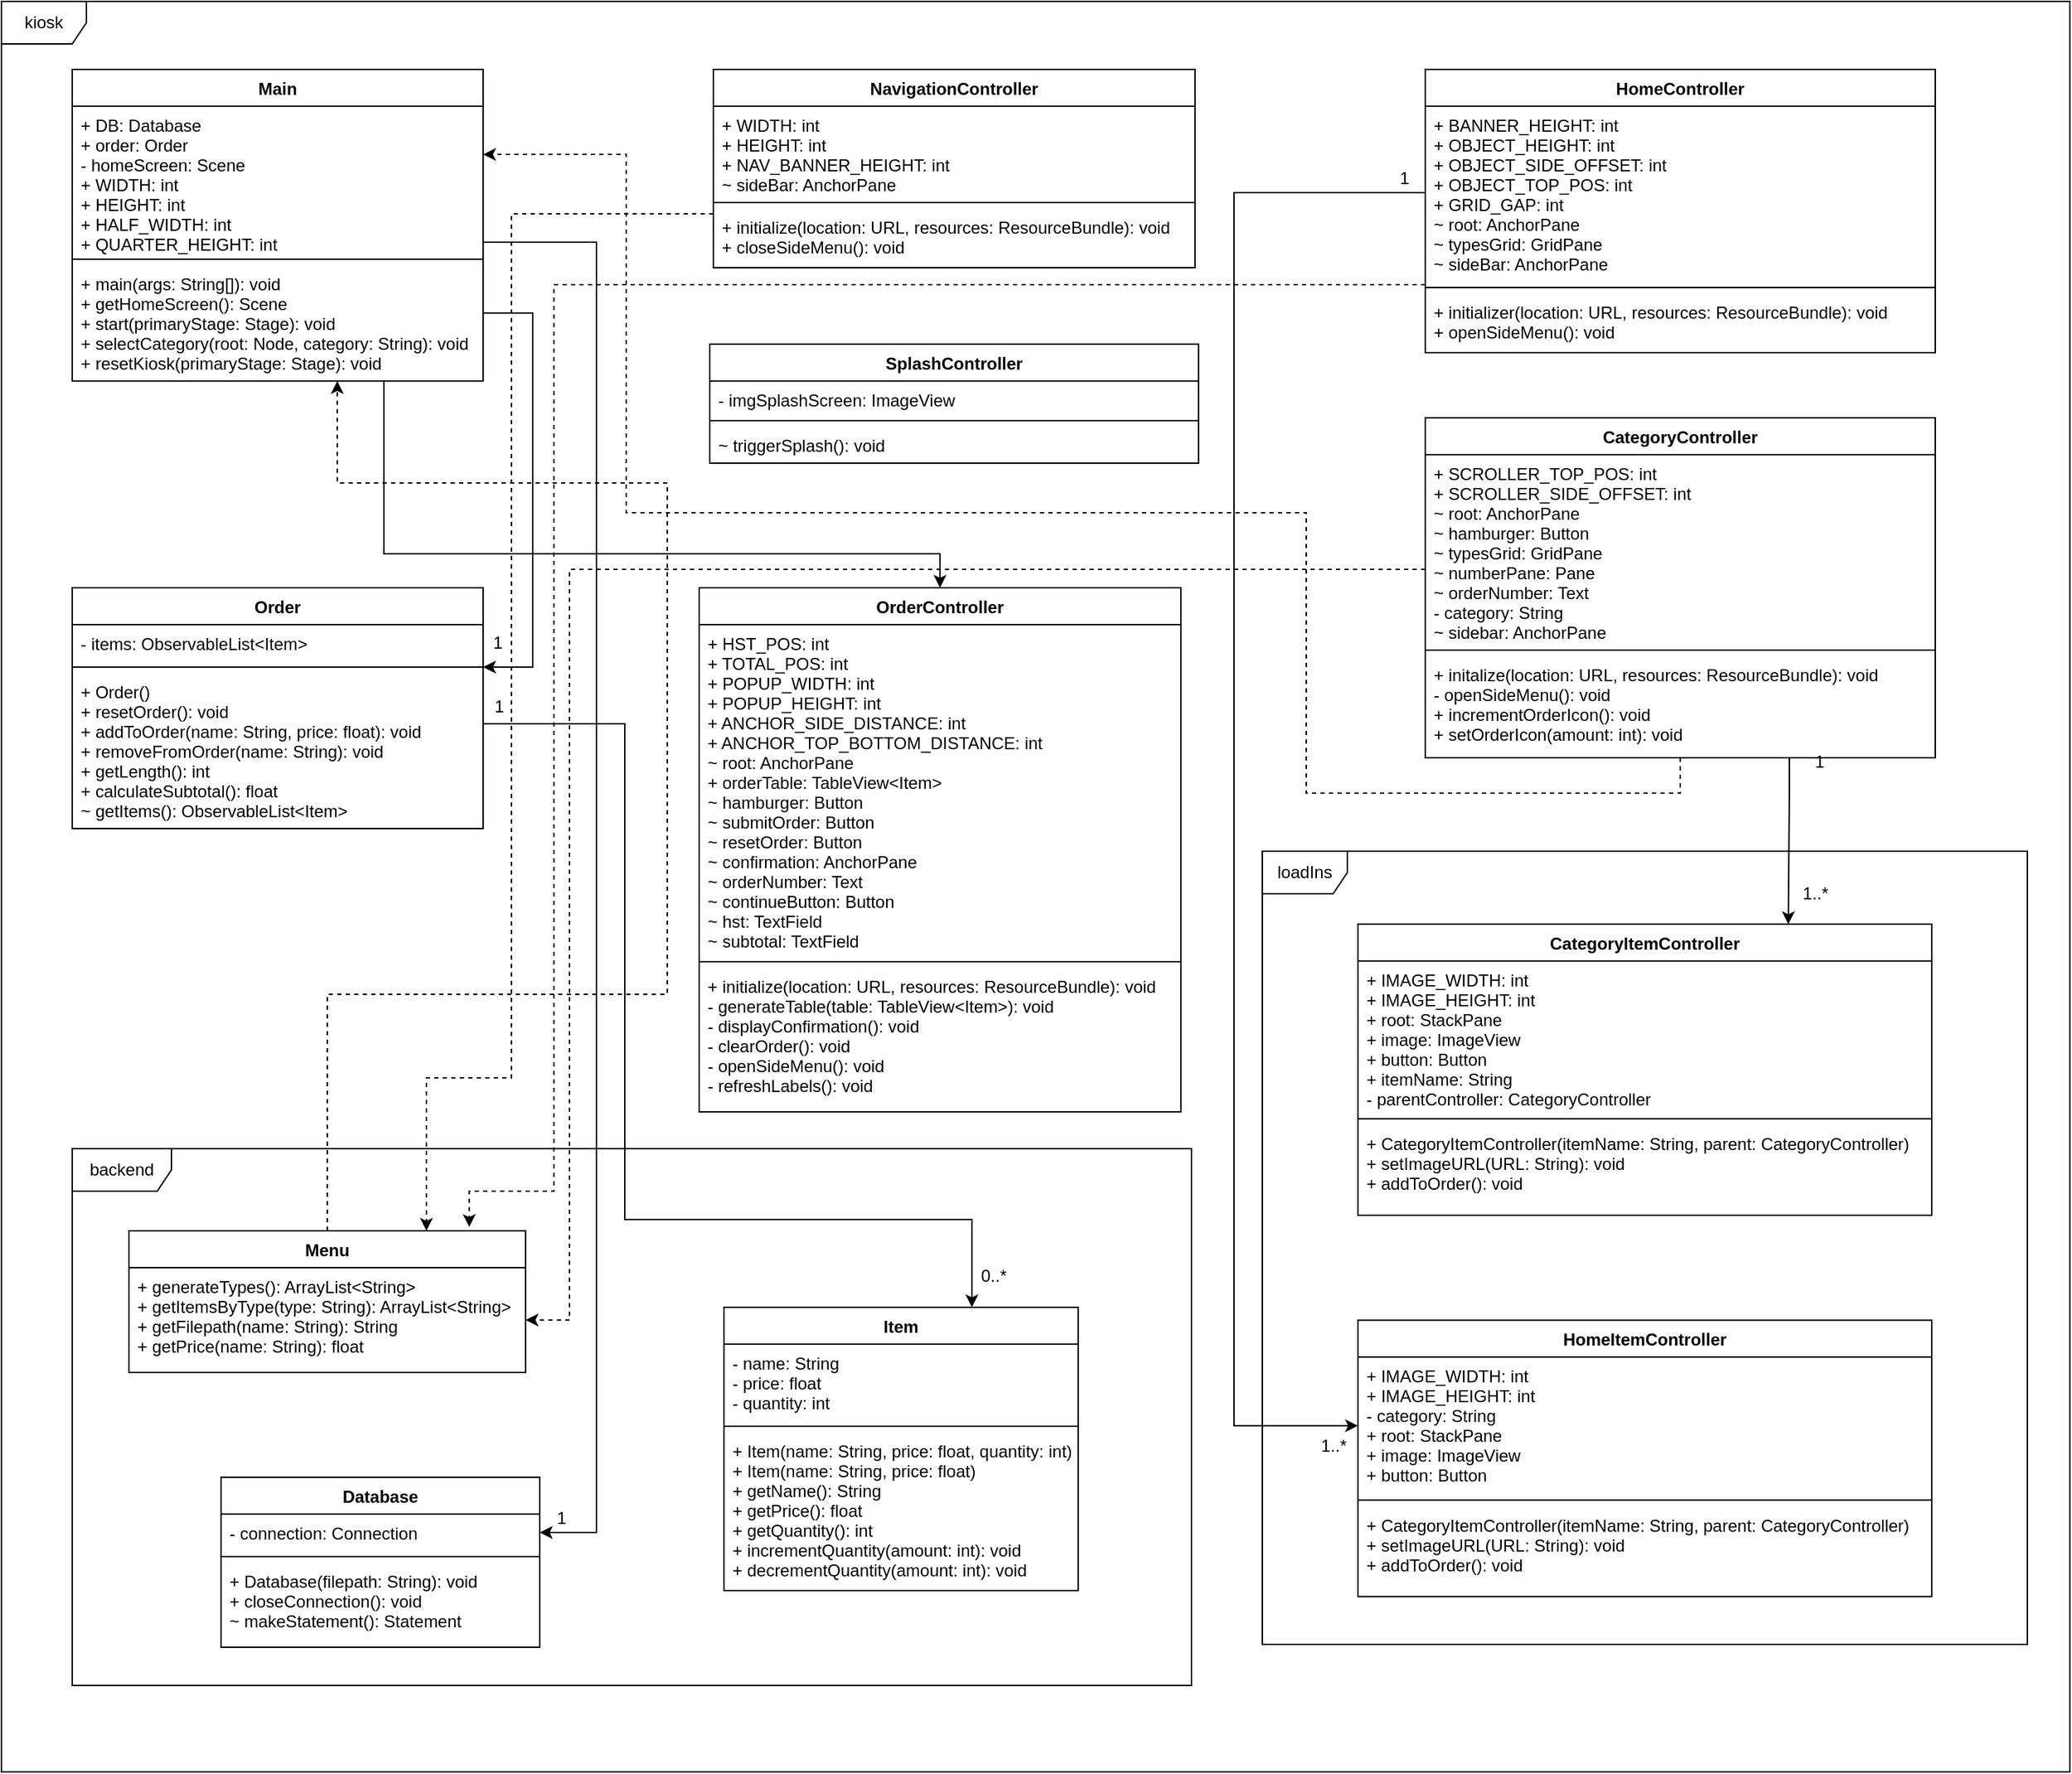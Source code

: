 <mxfile version="10.6.0" type="device"><diagram id="qwvhTTON4T_d4LSF5MGb" name="Page-1"><mxGraphModel dx="2734" dy="1509" grid="1" gridSize="10" guides="1" tooltips="1" connect="1" arrows="1" fold="1" page="0" pageScale="1" pageWidth="850" pageHeight="1100" background="none" math="0" shadow="0"><root><mxCell id="0"/><mxCell id="1" parent="0"/><mxCell id="A6yxp1wnmVmCDn7VSawz-4" value="loadIns&lt;br&gt;" style="shape=umlFrame;whiteSpace=wrap;html=1;" parent="1" vertex="1"><mxGeometry x="240" y="410" width="540" height="560" as="geometry"/></mxCell><mxCell id="ZzPs1nsgFIQ8ZimxEOpM-21" value="&lt;div&gt;backend&lt;/div&gt;" style="shape=umlFrame;whiteSpace=wrap;html=1;width=70;height=30;" parent="1" vertex="1"><mxGeometry x="-600" y="620" width="790" height="379" as="geometry"/></mxCell><mxCell id="A6yxp1wnmVmCDn7VSawz-7" value="kiosk&lt;br&gt;" style="shape=umlFrame;whiteSpace=wrap;html=1;" parent="1" vertex="1"><mxGeometry x="-650" y="-190" width="1460" height="1250" as="geometry"/></mxCell><mxCell id="ZzPs1nsgFIQ8ZimxEOpM-1" value="Main" style="swimlane;fontStyle=1;align=center;verticalAlign=top;childLayout=stackLayout;horizontal=1;startSize=26;horizontalStack=0;resizeParent=1;resizeParentMax=0;resizeLast=0;collapsible=1;marginBottom=0;" parent="1" vertex="1"><mxGeometry x="-600" y="-142" width="290" height="220" as="geometry"/></mxCell><mxCell id="ZzPs1nsgFIQ8ZimxEOpM-2" value="+ DB: Database&#xA;+ order: Order&#xA;- homeScreen: Scene&#xA;+ WIDTH: int&#xA;+ HEIGHT: int&#xA;+ HALF_WIDTH: int&#xA;+ QUARTER_HEIGHT: int" style="text;strokeColor=none;fillColor=none;align=left;verticalAlign=top;spacingLeft=4;spacingRight=4;overflow=hidden;rotatable=0;points=[[0,0.5],[1,0.5]];portConstraint=eastwest;" parent="ZzPs1nsgFIQ8ZimxEOpM-1" vertex="1"><mxGeometry y="26" width="290" height="104" as="geometry"/></mxCell><mxCell id="ZzPs1nsgFIQ8ZimxEOpM-3" value="" style="line;strokeWidth=1;fillColor=none;align=left;verticalAlign=middle;spacingTop=-1;spacingLeft=3;spacingRight=3;rotatable=0;labelPosition=right;points=[];portConstraint=eastwest;" parent="ZzPs1nsgFIQ8ZimxEOpM-1" vertex="1"><mxGeometry y="130" width="290" height="8" as="geometry"/></mxCell><mxCell id="ZzPs1nsgFIQ8ZimxEOpM-4" value="+ main(args: String[]): void&#xA;+ getHomeScreen(): Scene&#xA;+ start(primaryStage: Stage): void&#xA;+ selectCategory(root: Node, category: String): void&#xA;+ resetKiosk(primaryStage: Stage): void&#xA;" style="text;strokeColor=none;fillColor=none;align=left;verticalAlign=top;spacingLeft=4;spacingRight=4;overflow=hidden;rotatable=0;points=[[0,0.5],[1,0.5]];portConstraint=eastwest;" parent="ZzPs1nsgFIQ8ZimxEOpM-1" vertex="1"><mxGeometry y="138" width="290" height="82" as="geometry"/></mxCell><mxCell id="xclhJNEWkcABqcdzr_-W-16" style="edgeStyle=orthogonalEdgeStyle;rounded=0;orthogonalLoop=1;jettySize=auto;html=1;entryX=1;entryY=0.5;entryDx=0;entryDy=0;dashed=1;" edge="1" parent="1" source="aOeA-yleGoHF5wguNIq9-2" target="ZzPs1nsgFIQ8ZimxEOpM-18"><mxGeometry relative="1" as="geometry"><mxPoint x="-302.714" y="738.095" as="targetPoint"/><mxPoint x="278" y="280" as="sourcePoint"/><Array as="points"><mxPoint x="-249" y="211"/><mxPoint x="-249" y="741"/></Array></mxGeometry></mxCell><mxCell id="xclhJNEWkcABqcdzr_-W-17" style="edgeStyle=orthogonalEdgeStyle;rounded=0;orthogonalLoop=1;jettySize=auto;html=1;entryX=1;entryY=0.327;entryDx=0;entryDy=0;entryPerimeter=0;dashed=1;" edge="1" parent="1" source="aOeA-yleGoHF5wguNIq9-1" target="ZzPs1nsgFIQ8ZimxEOpM-2"><mxGeometry relative="1" as="geometry"><Array as="points"><mxPoint x="535" y="369"/><mxPoint x="271" y="369"/><mxPoint x="271" y="171"/><mxPoint x="-209" y="171"/><mxPoint x="-209" y="-82"/></Array></mxGeometry></mxCell><mxCell id="xclhJNEWkcABqcdzr_-W-20" style="edgeStyle=orthogonalEdgeStyle;rounded=0;orthogonalLoop=1;jettySize=auto;html=1;entryX=0.75;entryY=0;entryDx=0;entryDy=0;" edge="1" parent="1" source="aOeA-yleGoHF5wguNIq9-1" target="ZzPs1nsgFIQ8ZimxEOpM-22"><mxGeometry relative="1" as="geometry"><Array as="points"><mxPoint x="612" y="370"/><mxPoint x="612" y="370"/></Array></mxGeometry></mxCell><mxCell id="xclhJNEWkcABqcdzr_-W-21" value="1..*" style="text;html=1;resizable=0;points=[];align=center;verticalAlign=middle;labelBackgroundColor=#ffffff;" vertex="1" connectable="0" parent="xclhJNEWkcABqcdzr_-W-20"><mxGeometry x="0.659" y="1" relative="1" as="geometry"><mxPoint x="17.5" y="-1.5" as="offset"/></mxGeometry></mxCell><mxCell id="xclhJNEWkcABqcdzr_-W-22" value="1" style="text;html=1;resizable=0;points=[];align=center;verticalAlign=middle;labelBackgroundColor=#ffffff;" vertex="1" connectable="0" parent="xclhJNEWkcABqcdzr_-W-20"><mxGeometry x="-0.557" y="-13" relative="1" as="geometry"><mxPoint x="21" y="-10" as="offset"/></mxGeometry></mxCell><mxCell id="aOeA-yleGoHF5wguNIq9-1" value="CategoryController" style="swimlane;fontStyle=1;align=center;verticalAlign=top;childLayout=stackLayout;horizontal=1;startSize=26;horizontalStack=0;resizeParent=1;resizeParentMax=0;resizeLast=0;collapsible=1;marginBottom=0;" parent="1" vertex="1"><mxGeometry x="355" y="104" width="360" height="240" as="geometry"/></mxCell><mxCell id="aOeA-yleGoHF5wguNIq9-2" value="+ SCROLLER_TOP_POS: int&#xA;+ SCROLLER_SIDE_OFFSET: int&#xA;~ root: AnchorPane&#xA;~ hamburger: Button&#xA;~ typesGrid: GridPane&#xA;~ numberPane: Pane&#xA;~ orderNumber: Text&#xA;- category: String&#xA;~ sidebar: AnchorPane&#xA;" style="text;strokeColor=none;fillColor=none;align=left;verticalAlign=top;spacingLeft=4;spacingRight=4;overflow=hidden;rotatable=0;points=[[0,0.5],[1,0.5]];portConstraint=eastwest;" parent="aOeA-yleGoHF5wguNIq9-1" vertex="1"><mxGeometry y="26" width="360" height="134" as="geometry"/></mxCell><mxCell id="aOeA-yleGoHF5wguNIq9-3" value="" style="line;strokeWidth=1;fillColor=none;align=left;verticalAlign=middle;spacingTop=-1;spacingLeft=3;spacingRight=3;rotatable=0;labelPosition=right;points=[];portConstraint=eastwest;" parent="aOeA-yleGoHF5wguNIq9-1" vertex="1"><mxGeometry y="160" width="360" height="8" as="geometry"/></mxCell><mxCell id="aOeA-yleGoHF5wguNIq9-4" value="+ initalize(location: URL, resources: ResourceBundle): void&#xA;- openSideMenu(): void&#xA;+ incrementOrderIcon(): void&#xA;+ setOrderIcon(amount: int): void&#xA;" style="text;strokeColor=none;fillColor=none;align=left;verticalAlign=top;spacingLeft=4;spacingRight=4;overflow=hidden;rotatable=0;points=[[0,0.5],[1,0.5]];portConstraint=eastwest;" parent="aOeA-yleGoHF5wguNIq9-1" vertex="1"><mxGeometry y="168" width="360" height="72" as="geometry"/></mxCell><mxCell id="xclhJNEWkcABqcdzr_-W-18" style="edgeStyle=orthogonalEdgeStyle;rounded=0;orthogonalLoop=1;jettySize=auto;html=1;dashed=1;entryX=0.858;entryY=-0.027;entryDx=0;entryDy=0;entryPerimeter=0;" edge="1" parent="1" source="aOeA-yleGoHF5wguNIq9-5" target="ZzPs1nsgFIQ8ZimxEOpM-17"><mxGeometry relative="1" as="geometry"><Array as="points"><mxPoint x="-260" y="10"/><mxPoint x="-260" y="650"/><mxPoint x="-320" y="650"/></Array></mxGeometry></mxCell><mxCell id="aOeA-yleGoHF5wguNIq9-5" value="HomeController" style="swimlane;fontStyle=1;align=center;verticalAlign=top;childLayout=stackLayout;horizontal=1;startSize=26;horizontalStack=0;resizeParent=1;resizeParentMax=0;resizeLast=0;collapsible=1;marginBottom=0;" parent="1" vertex="1"><mxGeometry x="355" y="-142" width="360" height="200" as="geometry"/></mxCell><mxCell id="aOeA-yleGoHF5wguNIq9-6" value="+ BANNER_HEIGHT: int&#xA;+ OBJECT_HEIGHT: int&#xA;+ OBJECT_SIDE_OFFSET: int&#xA;+ OBJECT_TOP_POS: int&#xA;+ GRID_GAP: int&#xA;~ root: AnchorPane&#xA;~ typesGrid: GridPane&#xA;~ sideBar: AnchorPane" style="text;strokeColor=none;fillColor=none;align=left;verticalAlign=top;spacingLeft=4;spacingRight=4;overflow=hidden;rotatable=0;points=[[0,0.5],[1,0.5]];portConstraint=eastwest;" parent="aOeA-yleGoHF5wguNIq9-5" vertex="1"><mxGeometry y="26" width="360" height="124" as="geometry"/></mxCell><mxCell id="aOeA-yleGoHF5wguNIq9-7" value="" style="line;strokeWidth=1;fillColor=none;align=left;verticalAlign=middle;spacingTop=-1;spacingLeft=3;spacingRight=3;rotatable=0;labelPosition=right;points=[];portConstraint=eastwest;" parent="aOeA-yleGoHF5wguNIq9-5" vertex="1"><mxGeometry y="150" width="360" height="8" as="geometry"/></mxCell><mxCell id="aOeA-yleGoHF5wguNIq9-8" value="+ initializer(location: URL, resources: ResourceBundle): void&#xA;+ openSideMenu(): void&#xA;" style="text;strokeColor=none;fillColor=none;align=left;verticalAlign=top;spacingLeft=4;spacingRight=4;overflow=hidden;rotatable=0;points=[[0,0.5],[1,0.5]];portConstraint=eastwest;" parent="aOeA-yleGoHF5wguNIq9-5" vertex="1"><mxGeometry y="158" width="360" height="42" as="geometry"/></mxCell><mxCell id="xclhJNEWkcABqcdzr_-W-19" style="edgeStyle=orthogonalEdgeStyle;rounded=0;orthogonalLoop=1;jettySize=auto;html=1;entryX=0.75;entryY=0;entryDx=0;entryDy=0;dashed=1;" edge="1" parent="1" source="aOeA-yleGoHF5wguNIq9-14" target="ZzPs1nsgFIQ8ZimxEOpM-17"><mxGeometry relative="1" as="geometry"><Array as="points"><mxPoint x="-290" y="-40"/><mxPoint x="-290" y="570"/><mxPoint x="-350" y="570"/></Array></mxGeometry></mxCell><mxCell id="aOeA-yleGoHF5wguNIq9-14" value="NavigationController" style="swimlane;fontStyle=1;align=center;verticalAlign=top;childLayout=stackLayout;horizontal=1;startSize=26;horizontalStack=0;resizeParent=1;resizeParentMax=0;resizeLast=0;collapsible=1;marginBottom=0;" parent="1" vertex="1"><mxGeometry x="-147.5" y="-142" width="340" height="140" as="geometry"/></mxCell><mxCell id="aOeA-yleGoHF5wguNIq9-15" value="+ WIDTH: int&#xA;+ HEIGHT: int&#xA;+ NAV_BANNER_HEIGHT: int&#xA;~ sideBar: AnchorPane" style="text;strokeColor=none;fillColor=none;align=left;verticalAlign=top;spacingLeft=4;spacingRight=4;overflow=hidden;rotatable=0;points=[[0,0.5],[1,0.5]];portConstraint=eastwest;" parent="aOeA-yleGoHF5wguNIq9-14" vertex="1"><mxGeometry y="26" width="340" height="64" as="geometry"/></mxCell><mxCell id="aOeA-yleGoHF5wguNIq9-16" value="" style="line;strokeWidth=1;fillColor=none;align=left;verticalAlign=middle;spacingTop=-1;spacingLeft=3;spacingRight=3;rotatable=0;labelPosition=right;points=[];portConstraint=eastwest;" parent="aOeA-yleGoHF5wguNIq9-14" vertex="1"><mxGeometry y="90" width="340" height="8" as="geometry"/></mxCell><mxCell id="aOeA-yleGoHF5wguNIq9-17" value="+ initialize(location: URL, resources: ResourceBundle): void&#xA;+ closeSideMenu(): void" style="text;strokeColor=none;fillColor=none;align=left;verticalAlign=top;spacingLeft=4;spacingRight=4;overflow=hidden;rotatable=0;points=[[0,0.5],[1,0.5]];portConstraint=eastwest;" parent="aOeA-yleGoHF5wguNIq9-14" vertex="1"><mxGeometry y="98" width="340" height="42" as="geometry"/></mxCell><mxCell id="xclhJNEWkcABqcdzr_-W-11" style="edgeStyle=orthogonalEdgeStyle;rounded=0;orthogonalLoop=1;jettySize=auto;html=1;" edge="1" parent="1" source="aOeA-yleGoHF5wguNIq9-18" target="ZzPs1nsgFIQ8ZimxEOpM-9"><mxGeometry relative="1" as="geometry"><Array as="points"><mxPoint x="-210" y="320"/><mxPoint x="-210" y="670"/><mxPoint x="35" y="670"/></Array></mxGeometry></mxCell><mxCell id="xclhJNEWkcABqcdzr_-W-12" value="&lt;div&gt;0..*&lt;/div&gt;" style="text;html=1;resizable=0;points=[];align=center;verticalAlign=middle;labelBackgroundColor=#ffffff;" vertex="1" connectable="0" parent="xclhJNEWkcABqcdzr_-W-11"><mxGeometry x="0.762" y="-3" relative="1" as="geometry"><mxPoint x="43" y="37" as="offset"/></mxGeometry></mxCell><mxCell id="xclhJNEWkcABqcdzr_-W-13" value="&lt;div&gt;1&lt;/div&gt;" style="text;html=1;resizable=0;points=[];align=center;verticalAlign=middle;labelBackgroundColor=#ffffff;" vertex="1" connectable="0" parent="xclhJNEWkcABqcdzr_-W-11"><mxGeometry x="-0.916" relative="1" as="geometry"><mxPoint x="-21.5" y="-12" as="offset"/></mxGeometry></mxCell><mxCell id="aOeA-yleGoHF5wguNIq9-18" value="Order" style="swimlane;fontStyle=1;align=center;verticalAlign=top;childLayout=stackLayout;horizontal=1;startSize=26;horizontalStack=0;resizeParent=1;resizeParentMax=0;resizeLast=0;collapsible=1;marginBottom=0;" parent="1" vertex="1"><mxGeometry x="-600" y="224" width="290" height="170" as="geometry"/></mxCell><mxCell id="aOeA-yleGoHF5wguNIq9-19" value="- items: ObservableList&lt;Item&gt;" style="text;strokeColor=none;fillColor=none;align=left;verticalAlign=top;spacingLeft=4;spacingRight=4;overflow=hidden;rotatable=0;points=[[0,0.5],[1,0.5]];portConstraint=eastwest;" parent="aOeA-yleGoHF5wguNIq9-18" vertex="1"><mxGeometry y="26" width="290" height="26" as="geometry"/></mxCell><mxCell id="aOeA-yleGoHF5wguNIq9-20" value="" style="line;strokeWidth=1;fillColor=none;align=left;verticalAlign=middle;spacingTop=-1;spacingLeft=3;spacingRight=3;rotatable=0;labelPosition=right;points=[];portConstraint=eastwest;" parent="aOeA-yleGoHF5wguNIq9-18" vertex="1"><mxGeometry y="52" width="290" height="8" as="geometry"/></mxCell><mxCell id="aOeA-yleGoHF5wguNIq9-21" value="+ Order()&#xA;+ resetOrder(): void&#xA;+ addToOrder(name: String, price: float): void&#xA;+ removeFromOrder(name: String): void&#xA;+ getLength(): int&#xA;+ calculateSubtotal(): float&#xA;~ getItems(): ObservableList&lt;Item&gt;" style="text;strokeColor=none;fillColor=none;align=left;verticalAlign=top;spacingLeft=4;spacingRight=4;overflow=hidden;rotatable=0;points=[[0,0.5],[1,0.5]];portConstraint=eastwest;" parent="aOeA-yleGoHF5wguNIq9-18" vertex="1"><mxGeometry y="60" width="290" height="110" as="geometry"/></mxCell><mxCell id="aOeA-yleGoHF5wguNIq9-22" value="OrderController" style="swimlane;fontStyle=1;align=center;verticalAlign=top;childLayout=stackLayout;horizontal=1;startSize=26;horizontalStack=0;resizeParent=1;resizeParentMax=0;resizeLast=0;collapsible=1;marginBottom=0;" parent="1" vertex="1"><mxGeometry x="-157.5" y="224" width="340" height="370" as="geometry"/></mxCell><mxCell id="aOeA-yleGoHF5wguNIq9-23" value="+ HST_POS: int&#xA;+ TOTAL_POS: int&#xA;+ POPUP_WIDTH: int&#xA;+ POPUP_HEIGHT: int&#xA;+ ANCHOR_SIDE_DISTANCE: int&#xA;+ ANCHOR_TOP_BOTTOM_DISTANCE: int&#xA;~ root: AnchorPane&#xA;+ orderTable: TableView&lt;Item&gt;&#xA;~ hamburger: Button&#xA;~ submitOrder: Button&#xA;~ resetOrder: Button&#xA;~ confirmation: AnchorPane&#xA;~ orderNumber: Text&#xA;~ continueButton: Button&#xA;~ hst: TextField&#xA;~ subtotal: TextField&#xA;&#xA;" style="text;strokeColor=none;fillColor=none;align=left;verticalAlign=top;spacingLeft=4;spacingRight=4;overflow=hidden;rotatable=0;points=[[0,0.5],[1,0.5]];portConstraint=eastwest;" parent="aOeA-yleGoHF5wguNIq9-22" vertex="1"><mxGeometry y="26" width="340" height="234" as="geometry"/></mxCell><mxCell id="aOeA-yleGoHF5wguNIq9-24" value="" style="line;strokeWidth=1;fillColor=none;align=left;verticalAlign=middle;spacingTop=-1;spacingLeft=3;spacingRight=3;rotatable=0;labelPosition=right;points=[];portConstraint=eastwest;" parent="aOeA-yleGoHF5wguNIq9-22" vertex="1"><mxGeometry y="260" width="340" height="8" as="geometry"/></mxCell><mxCell id="aOeA-yleGoHF5wguNIq9-25" value="+ initialize(location: URL, resources: ResourceBundle): void&#xA;- generateTable(table: TableView&lt;Item&gt;): void&#xA;- displayConfirmation(): void&#xA;- clearOrder(): void&#xA;- openSideMenu(): void&#xA;- refreshLabels(): void&#xA;" style="text;strokeColor=none;fillColor=none;align=left;verticalAlign=top;spacingLeft=4;spacingRight=4;overflow=hidden;rotatable=0;points=[[0,0.5],[1,0.5]];portConstraint=eastwest;" parent="aOeA-yleGoHF5wguNIq9-22" vertex="1"><mxGeometry y="268" width="340" height="102" as="geometry"/></mxCell><mxCell id="aOeA-yleGoHF5wguNIq9-26" value="SplashController" style="swimlane;fontStyle=1;align=center;verticalAlign=top;childLayout=stackLayout;horizontal=1;startSize=26;horizontalStack=0;resizeParent=1;resizeParentMax=0;resizeLast=0;collapsible=1;marginBottom=0;" parent="1" vertex="1"><mxGeometry x="-150" y="52" width="345" height="84" as="geometry"/></mxCell><mxCell id="aOeA-yleGoHF5wguNIq9-27" value="- imgSplashScreen: ImageView&#xA;" style="text;strokeColor=none;fillColor=none;align=left;verticalAlign=top;spacingLeft=4;spacingRight=4;overflow=hidden;rotatable=0;points=[[0,0.5],[1,0.5]];portConstraint=eastwest;" parent="aOeA-yleGoHF5wguNIq9-26" vertex="1"><mxGeometry y="26" width="345" height="24" as="geometry"/></mxCell><mxCell id="aOeA-yleGoHF5wguNIq9-28" value="" style="line;strokeWidth=1;fillColor=none;align=left;verticalAlign=middle;spacingTop=-1;spacingLeft=3;spacingRight=3;rotatable=0;labelPosition=right;points=[];portConstraint=eastwest;" parent="aOeA-yleGoHF5wguNIq9-26" vertex="1"><mxGeometry y="50" width="345" height="8" as="geometry"/></mxCell><mxCell id="aOeA-yleGoHF5wguNIq9-29" value="~ triggerSplash(): void" style="text;strokeColor=none;fillColor=none;align=left;verticalAlign=top;spacingLeft=4;spacingRight=4;overflow=hidden;rotatable=0;points=[[0,0.5],[1,0.5]];portConstraint=eastwest;" parent="aOeA-yleGoHF5wguNIq9-26" vertex="1"><mxGeometry y="58" width="345" height="26" as="geometry"/></mxCell><mxCell id="xclhJNEWkcABqcdzr_-W-5" style="edgeStyle=orthogonalEdgeStyle;rounded=0;orthogonalLoop=1;jettySize=auto;html=1;entryX=1;entryY=0.5;entryDx=0;entryDy=0;" edge="1" parent="1" source="ZzPs1nsgFIQ8ZimxEOpM-2" target="ZzPs1nsgFIQ8ZimxEOpM-6"><mxGeometry relative="1" as="geometry"><Array as="points"><mxPoint x="-230" y="-20"/><mxPoint x="-230" y="891"/></Array></mxGeometry></mxCell><mxCell id="xclhJNEWkcABqcdzr_-W-15" value="1" style="text;html=1;resizable=0;points=[];align=center;verticalAlign=middle;labelBackgroundColor=#ffffff;" vertex="1" connectable="0" parent="xclhJNEWkcABqcdzr_-W-5"><mxGeometry x="0.973" relative="1" as="geometry"><mxPoint x="1" y="-10" as="offset"/></mxGeometry></mxCell><mxCell id="xclhJNEWkcABqcdzr_-W-8" style="edgeStyle=orthogonalEdgeStyle;rounded=0;orthogonalLoop=1;jettySize=auto;html=1;" edge="1" parent="1" source="ZzPs1nsgFIQ8ZimxEOpM-4" target="aOeA-yleGoHF5wguNIq9-18"><mxGeometry relative="1" as="geometry"><Array as="points"><mxPoint x="-275" y="30"/><mxPoint x="-275" y="280"/></Array></mxGeometry></mxCell><mxCell id="xclhJNEWkcABqcdzr_-W-14" value="1" style="text;html=1;resizable=0;points=[];align=center;verticalAlign=middle;labelBackgroundColor=#ffffff;" vertex="1" connectable="0" parent="xclhJNEWkcABqcdzr_-W-8"><mxGeometry x="0.685" relative="1" as="geometry"><mxPoint x="-25.5" y="-1.5" as="offset"/></mxGeometry></mxCell><mxCell id="xclhJNEWkcABqcdzr_-W-9" style="edgeStyle=orthogonalEdgeStyle;rounded=0;orthogonalLoop=1;jettySize=auto;html=1;entryX=0.5;entryY=0;entryDx=0;entryDy=0;" edge="1" parent="1" source="ZzPs1nsgFIQ8ZimxEOpM-4" target="aOeA-yleGoHF5wguNIq9-22"><mxGeometry relative="1" as="geometry"><Array as="points"><mxPoint x="-380" y="200"/><mxPoint x="13" y="200"/></Array></mxGeometry></mxCell><mxCell id="xclhJNEWkcABqcdzr_-W-10" style="edgeStyle=orthogonalEdgeStyle;rounded=0;orthogonalLoop=1;jettySize=auto;html=1;entryX=0.645;entryY=1;entryDx=0;entryDy=0;entryPerimeter=0;dashed=1;" edge="1" parent="1" source="ZzPs1nsgFIQ8ZimxEOpM-17" target="ZzPs1nsgFIQ8ZimxEOpM-4"><mxGeometry relative="1" as="geometry"><Array as="points"><mxPoint x="-420" y="511"/><mxPoint x="-180" y="511"/><mxPoint x="-180" y="150"/><mxPoint x="-413" y="150"/></Array></mxGeometry></mxCell><mxCell id="ZzPs1nsgFIQ8ZimxEOpM-5" value="Database" style="swimlane;fontStyle=1;align=center;verticalAlign=top;childLayout=stackLayout;horizontal=1;startSize=26;horizontalStack=0;resizeParent=1;resizeParentMax=0;resizeLast=0;collapsible=1;marginBottom=0;" parent="1" vertex="1"><mxGeometry x="-495" y="852" width="225" height="120" as="geometry"/></mxCell><mxCell id="ZzPs1nsgFIQ8ZimxEOpM-6" value="- connection: Connection" style="text;strokeColor=none;fillColor=none;align=left;verticalAlign=top;spacingLeft=4;spacingRight=4;overflow=hidden;rotatable=0;points=[[0,0.5],[1,0.5]];portConstraint=eastwest;" parent="ZzPs1nsgFIQ8ZimxEOpM-5" vertex="1"><mxGeometry y="26" width="225" height="26" as="geometry"/></mxCell><mxCell id="ZzPs1nsgFIQ8ZimxEOpM-7" value="" style="line;strokeWidth=1;fillColor=none;align=left;verticalAlign=middle;spacingTop=-1;spacingLeft=3;spacingRight=3;rotatable=0;labelPosition=right;points=[];portConstraint=eastwest;" parent="ZzPs1nsgFIQ8ZimxEOpM-5" vertex="1"><mxGeometry y="52" width="225" height="8" as="geometry"/></mxCell><mxCell id="ZzPs1nsgFIQ8ZimxEOpM-8" value="+ Database(filepath: String): void&#xA;+ closeConnection(): void&#xA;~ makeStatement(): Statement&#xA;" style="text;strokeColor=none;fillColor=none;align=left;verticalAlign=top;spacingLeft=4;spacingRight=4;overflow=hidden;rotatable=0;points=[[0,0.5],[1,0.5]];portConstraint=eastwest;" parent="ZzPs1nsgFIQ8ZimxEOpM-5" vertex="1"><mxGeometry y="60" width="225" height="60" as="geometry"/></mxCell><mxCell id="ZzPs1nsgFIQ8ZimxEOpM-9" value="Item" style="swimlane;fontStyle=1;align=center;verticalAlign=top;childLayout=stackLayout;horizontal=1;startSize=26;horizontalStack=0;resizeParent=1;resizeParentMax=0;resizeLast=0;collapsible=1;marginBottom=0;" parent="1" vertex="1"><mxGeometry x="-140" y="732" width="250" height="200" as="geometry"/></mxCell><mxCell id="ZzPs1nsgFIQ8ZimxEOpM-10" value="- name: String&#xA;- price: float&#xA;- quantity: int&#xA;" style="text;strokeColor=none;fillColor=none;align=left;verticalAlign=top;spacingLeft=4;spacingRight=4;overflow=hidden;rotatable=0;points=[[0,0.5],[1,0.5]];portConstraint=eastwest;" parent="ZzPs1nsgFIQ8ZimxEOpM-9" vertex="1"><mxGeometry y="26" width="250" height="54" as="geometry"/></mxCell><mxCell id="ZzPs1nsgFIQ8ZimxEOpM-11" value="" style="line;strokeWidth=1;fillColor=none;align=left;verticalAlign=middle;spacingTop=-1;spacingLeft=3;spacingRight=3;rotatable=0;labelPosition=right;points=[];portConstraint=eastwest;" parent="ZzPs1nsgFIQ8ZimxEOpM-9" vertex="1"><mxGeometry y="80" width="250" height="8" as="geometry"/></mxCell><mxCell id="ZzPs1nsgFIQ8ZimxEOpM-12" value="+ Item(name: String, price: float, quantity: int)&#xA;+ Item(name: String, price: float)&#xA;+ getName(): String&#xA;+ getPrice(): float&#xA;+ getQuantity(): int&#xA;+ incrementQuantity(amount: int): void&#xA;+ decrementQuantity(amount: int): void" style="text;strokeColor=none;fillColor=none;align=left;verticalAlign=top;spacingLeft=4;spacingRight=4;overflow=hidden;rotatable=0;points=[[0,0.5],[1,0.5]];portConstraint=eastwest;" parent="ZzPs1nsgFIQ8ZimxEOpM-9" vertex="1"><mxGeometry y="88" width="250" height="112" as="geometry"/></mxCell><mxCell id="ZzPs1nsgFIQ8ZimxEOpM-17" value="Menu" style="swimlane;fontStyle=1;childLayout=stackLayout;horizontal=1;startSize=26;fillColor=none;horizontalStack=0;resizeParent=1;resizeParentMax=0;resizeLast=0;collapsible=1;marginBottom=0;" parent="1" vertex="1"><mxGeometry x="-560" y="678" width="280" height="100" as="geometry"/></mxCell><mxCell id="ZzPs1nsgFIQ8ZimxEOpM-18" value="+ generateTypes(): ArrayList&lt;String&gt;&#xA;+ getItemsByType(type: String): ArrayList&lt;String&gt;&#xA;+ getFilepath(name: String): String&#xA;+ getPrice(name: String): float&#xA;" style="text;strokeColor=none;fillColor=none;align=left;verticalAlign=top;spacingLeft=4;spacingRight=4;overflow=hidden;rotatable=0;points=[[0,0.5],[1,0.5]];portConstraint=eastwest;" parent="ZzPs1nsgFIQ8ZimxEOpM-17" vertex="1"><mxGeometry y="26" width="280" height="74" as="geometry"/></mxCell><mxCell id="ZzPs1nsgFIQ8ZimxEOpM-22" value="CategoryItemController" style="swimlane;fontStyle=1;align=center;verticalAlign=top;childLayout=stackLayout;horizontal=1;startSize=26;horizontalStack=0;resizeParent=1;resizeParentMax=0;resizeLast=0;collapsible=1;marginBottom=0;" parent="1" vertex="1"><mxGeometry x="307.5" y="461.506" width="405" height="205.459" as="geometry"/></mxCell><mxCell id="ZzPs1nsgFIQ8ZimxEOpM-23" value="+ IMAGE_WIDTH: int&#xA;+ IMAGE_HEIGHT: int&#xA;+ root: StackPane&#xA;+ image: ImageView&#xA;+ button: Button&#xA;+ itemName: String&#xA;- parentController: CategoryController&#xA;&#xA;" style="text;strokeColor=none;fillColor=none;align=left;verticalAlign=top;spacingLeft=4;spacingRight=4;overflow=hidden;rotatable=0;points=[[0,0.5],[1,0.5]];portConstraint=eastwest;" parent="ZzPs1nsgFIQ8ZimxEOpM-22" vertex="1"><mxGeometry y="26" width="405" height="107.263" as="geometry"/></mxCell><mxCell id="ZzPs1nsgFIQ8ZimxEOpM-24" value="" style="line;strokeWidth=1;fillColor=none;align=left;verticalAlign=middle;spacingTop=-1;spacingLeft=3;spacingRight=3;rotatable=0;labelPosition=right;points=[];portConstraint=eastwest;" parent="ZzPs1nsgFIQ8ZimxEOpM-22" vertex="1"><mxGeometry y="133.263" width="405" height="8.251" as="geometry"/></mxCell><mxCell id="ZzPs1nsgFIQ8ZimxEOpM-25" value="+ CategoryItemController(itemName: String, parent: CategoryController)&#xA;+ setImageURL(URL: String): void&#xA;+ addToOrder(): void&#xA;" style="text;strokeColor=none;fillColor=none;align=left;verticalAlign=top;spacingLeft=4;spacingRight=4;overflow=hidden;rotatable=0;points=[[0,0.5],[1,0.5]];portConstraint=eastwest;" parent="ZzPs1nsgFIQ8ZimxEOpM-22" vertex="1"><mxGeometry y="141.514" width="405" height="63.945" as="geometry"/></mxCell><mxCell id="ZzPs1nsgFIQ8ZimxEOpM-26" value="HomeItemController" style="swimlane;fontStyle=1;align=center;verticalAlign=top;childLayout=stackLayout;horizontal=1;startSize=26;horizontalStack=0;resizeParent=1;resizeParentMax=0;resizeLast=0;collapsible=1;marginBottom=0;" parent="1" vertex="1"><mxGeometry x="307.5" y="741.098" width="405" height="195.145" as="geometry"><mxRectangle x="25" y="570" width="140" height="26" as="alternateBounds"/></mxGeometry></mxCell><mxCell id="ZzPs1nsgFIQ8ZimxEOpM-27" value="+ IMAGE_WIDTH: int&#xA;+ IMAGE_HEIGHT: int&#xA;- category: String&#xA;+ root: StackPane&#xA;+ image: ImageView&#xA;+ button: Button&#xA;&#xA;&#xA;" style="text;strokeColor=none;fillColor=none;align=left;verticalAlign=top;spacingLeft=4;spacingRight=4;overflow=hidden;rotatable=0;points=[[0,0.5],[1,0.5]];portConstraint=eastwest;" parent="ZzPs1nsgFIQ8ZimxEOpM-26" vertex="1"><mxGeometry y="26" width="405" height="96.949" as="geometry"/></mxCell><mxCell id="ZzPs1nsgFIQ8ZimxEOpM-28" value="" style="line;strokeWidth=1;fillColor=none;align=left;verticalAlign=middle;spacingTop=-1;spacingLeft=3;spacingRight=3;rotatable=0;labelPosition=right;points=[];portConstraint=eastwest;" parent="ZzPs1nsgFIQ8ZimxEOpM-26" vertex="1"><mxGeometry y="122.949" width="405" height="8.251" as="geometry"/></mxCell><mxCell id="ZzPs1nsgFIQ8ZimxEOpM-29" value="+ CategoryItemController(itemName: String, parent: CategoryController)&#xA;+ setImageURL(URL: String): void&#xA;+ addToOrder(): void&#xA;" style="text;strokeColor=none;fillColor=none;align=left;verticalAlign=top;spacingLeft=4;spacingRight=4;overflow=hidden;rotatable=0;points=[[0,0.5],[1,0.5]];portConstraint=eastwest;" parent="ZzPs1nsgFIQ8ZimxEOpM-26" vertex="1"><mxGeometry y="131.2" width="405" height="63.945" as="geometry"/></mxCell><mxCell id="xclhJNEWkcABqcdzr_-W-23" style="edgeStyle=orthogonalEdgeStyle;rounded=0;orthogonalLoop=1;jettySize=auto;html=1;entryX=0;entryY=0.5;entryDx=0;entryDy=0;" edge="1" parent="1" source="aOeA-yleGoHF5wguNIq9-6" target="ZzPs1nsgFIQ8ZimxEOpM-27"><mxGeometry relative="1" as="geometry"><Array as="points"><mxPoint x="220" y="-55"/><mxPoint x="220" y="815"/></Array></mxGeometry></mxCell><mxCell id="xclhJNEWkcABqcdzr_-W-24" value="1..*" style="text;html=1;resizable=0;points=[];align=center;verticalAlign=middle;labelBackgroundColor=#ffffff;" vertex="1" connectable="0" parent="xclhJNEWkcABqcdzr_-W-23"><mxGeometry x="0.965" relative="1" as="geometry"><mxPoint x="1.5" y="14.5" as="offset"/></mxGeometry></mxCell><mxCell id="xclhJNEWkcABqcdzr_-W-25" value="1" style="text;html=1;resizable=0;points=[];align=center;verticalAlign=middle;labelBackgroundColor=#ffffff;" vertex="1" connectable="0" parent="xclhJNEWkcABqcdzr_-W-23"><mxGeometry x="-0.94" relative="1" as="geometry"><mxPoint x="18" y="-10" as="offset"/></mxGeometry></mxCell></root></mxGraphModel></diagram></mxfile>